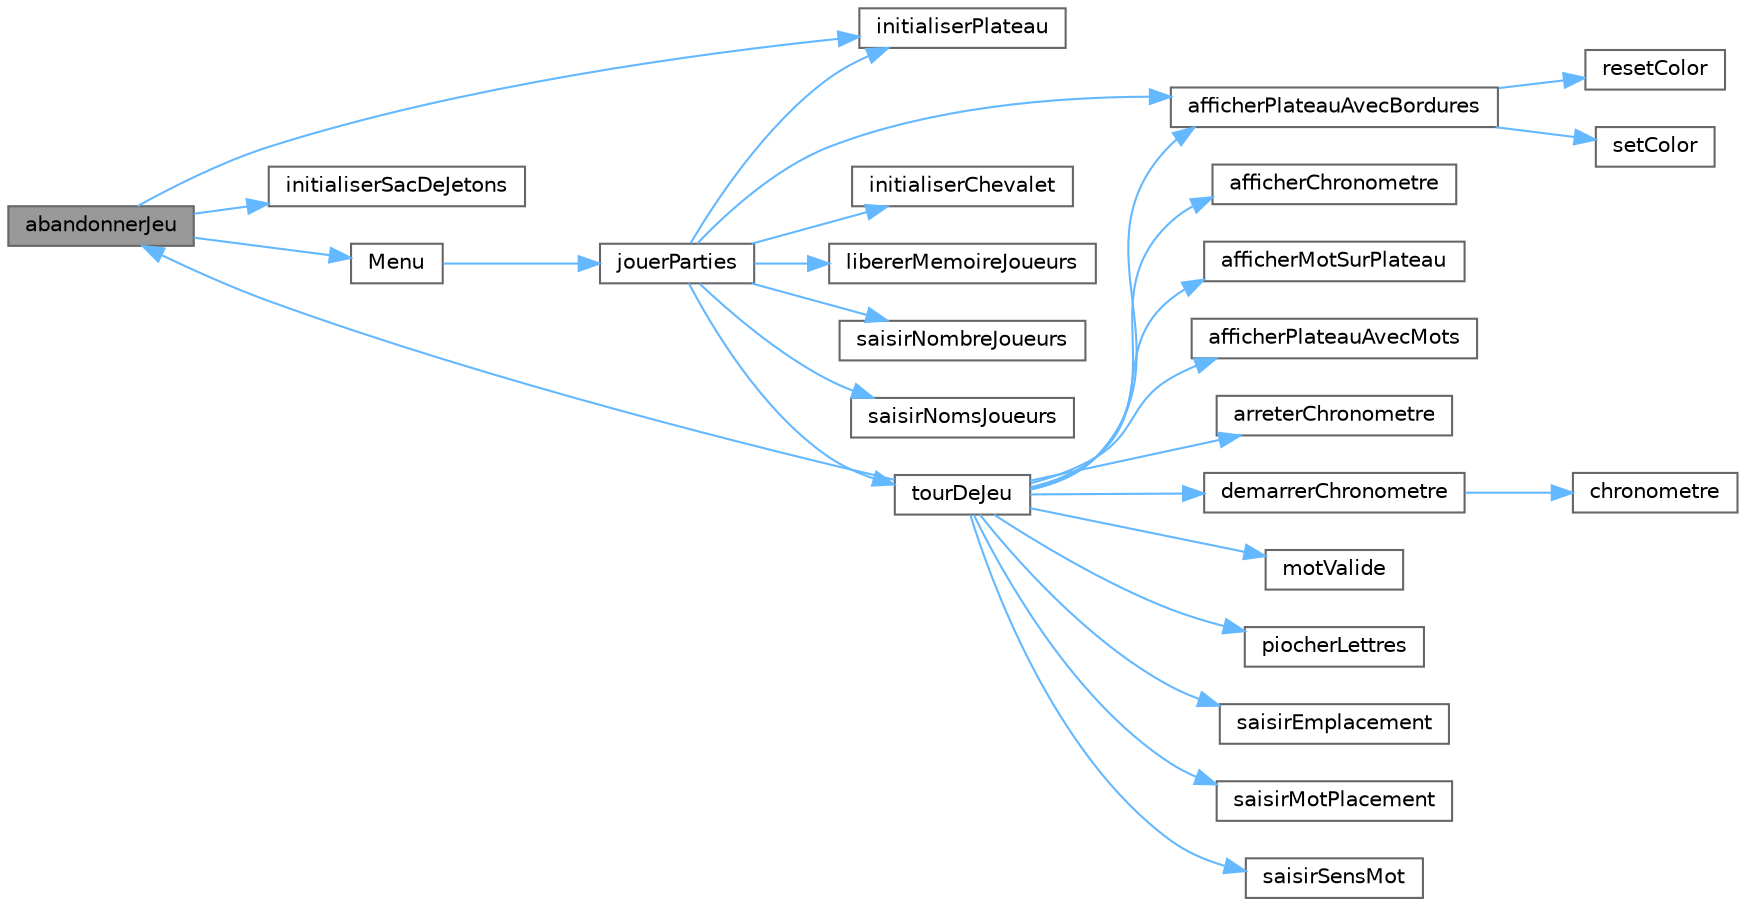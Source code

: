 digraph "abandonnerJeu"
{
 // LATEX_PDF_SIZE
  bgcolor="transparent";
  edge [fontname=Helvetica,fontsize=10,labelfontname=Helvetica,labelfontsize=10];
  node [fontname=Helvetica,fontsize=10,shape=box,height=0.2,width=0.4];
  rankdir="LR";
  Node1 [id="Node000001",label="abandonnerJeu",height=0.2,width=0.4,color="gray40", fillcolor="grey60", style="filled", fontcolor="black",tooltip=" "];
  Node1 -> Node2 [id="edge53_Node000001_Node000002",color="steelblue1",style="solid",tooltip=" "];
  Node2 [id="Node000002",label="initialiserPlateau",height=0.2,width=0.4,color="grey40", fillcolor="white", style="filled",URL="$sspgm_8c.html#a7542b1a0bab64f040b0207557390ef70",tooltip=" "];
  Node1 -> Node3 [id="edge54_Node000001_Node000003",color="steelblue1",style="solid",tooltip=" "];
  Node3 [id="Node000003",label="initialiserSacDeJetons",height=0.2,width=0.4,color="grey40", fillcolor="white", style="filled",URL="$sspgm_8c.html#a1c91f2bb19a517cd09d40a437015f526",tooltip=" "];
  Node1 -> Node4 [id="edge55_Node000001_Node000004",color="steelblue1",style="solid",tooltip=" "];
  Node4 [id="Node000004",label="Menu",height=0.2,width=0.4,color="grey40", fillcolor="white", style="filled",URL="$sspgm_8c.html#a6b0067666ba7d74453f3a3c2c61d84a6",tooltip=" "];
  Node4 -> Node5 [id="edge56_Node000004_Node000005",color="steelblue1",style="solid",tooltip=" "];
  Node5 [id="Node000005",label="jouerParties",height=0.2,width=0.4,color="grey40", fillcolor="white", style="filled",URL="$sspgm_8c.html#ab8b1fd45c61c8a6cbedf8a1bdb74b921",tooltip=" "];
  Node5 -> Node6 [id="edge57_Node000005_Node000006",color="steelblue1",style="solid",tooltip=" "];
  Node6 [id="Node000006",label="afficherPlateauAvecBordures",height=0.2,width=0.4,color="grey40", fillcolor="white", style="filled",URL="$sspgm_8c.html#aafe6c1764fdcac8f2f297762d0c6484d",tooltip=" "];
  Node6 -> Node7 [id="edge58_Node000006_Node000007",color="steelblue1",style="solid",tooltip=" "];
  Node7 [id="Node000007",label="resetColor",height=0.2,width=0.4,color="grey40", fillcolor="white", style="filled",URL="$sspgm_8c.html#afe00396766eb6b8ca4674de4c5d3d949",tooltip=" "];
  Node6 -> Node8 [id="edge59_Node000006_Node000008",color="steelblue1",style="solid",tooltip=" "];
  Node8 [id="Node000008",label="setColor",height=0.2,width=0.4,color="grey40", fillcolor="white", style="filled",URL="$sspgm_8c.html#a75b9cb32ff80bf061791beb01a8433d0",tooltip=" "];
  Node5 -> Node9 [id="edge60_Node000005_Node000009",color="steelblue1",style="solid",tooltip=" "];
  Node9 [id="Node000009",label="initialiserChevalet",height=0.2,width=0.4,color="grey40", fillcolor="white", style="filled",URL="$sspgm_8c.html#ab42256bf99a127446582147bcab7517d",tooltip=" "];
  Node5 -> Node2 [id="edge61_Node000005_Node000002",color="steelblue1",style="solid",tooltip=" "];
  Node5 -> Node10 [id="edge62_Node000005_Node000010",color="steelblue1",style="solid",tooltip=" "];
  Node10 [id="Node000010",label="libererMemoireJoueurs",height=0.2,width=0.4,color="grey40", fillcolor="white", style="filled",URL="$sspgm_8c.html#a6b8b52777c2a123f3b038f2c1dcb08ff",tooltip=" "];
  Node5 -> Node11 [id="edge63_Node000005_Node000011",color="steelblue1",style="solid",tooltip=" "];
  Node11 [id="Node000011",label="saisirNombreJoueurs",height=0.2,width=0.4,color="grey40", fillcolor="white", style="filled",URL="$sspgm_8c.html#ac2d52dae5f7f866b48fedecf4cb85819",tooltip=" "];
  Node5 -> Node12 [id="edge64_Node000005_Node000012",color="steelblue1",style="solid",tooltip=" "];
  Node12 [id="Node000012",label="saisirNomsJoueurs",height=0.2,width=0.4,color="grey40", fillcolor="white", style="filled",URL="$sspgm_8c.html#af6e24be33010eaa11b5bed912225917e",tooltip=" "];
  Node5 -> Node13 [id="edge65_Node000005_Node000013",color="steelblue1",style="solid",tooltip=" "];
  Node13 [id="Node000013",label="tourDeJeu",height=0.2,width=0.4,color="grey40", fillcolor="white", style="filled",URL="$sspgm_8c.html#a8c9be5841b813b76cb58fb875a726720",tooltip=" "];
  Node13 -> Node1 [id="edge66_Node000013_Node000001",color="steelblue1",style="solid",tooltip=" "];
  Node13 -> Node14 [id="edge67_Node000013_Node000014",color="steelblue1",style="solid",tooltip=" "];
  Node14 [id="Node000014",label="afficherChronometre",height=0.2,width=0.4,color="grey40", fillcolor="white", style="filled",URL="$sspgm_8c.html#a5c53e4e38a5a5dd0255154f34b2f97f5",tooltip=" "];
  Node13 -> Node15 [id="edge68_Node000013_Node000015",color="steelblue1",style="solid",tooltip=" "];
  Node15 [id="Node000015",label="afficherMotSurPlateau",height=0.2,width=0.4,color="grey40", fillcolor="white", style="filled",URL="$sspgm_8c.html#acf9028e4c97a01a61799466467dd8328",tooltip=" "];
  Node13 -> Node6 [id="edge69_Node000013_Node000006",color="steelblue1",style="solid",tooltip=" "];
  Node13 -> Node16 [id="edge70_Node000013_Node000016",color="steelblue1",style="solid",tooltip=" "];
  Node16 [id="Node000016",label="afficherPlateauAvecMots",height=0.2,width=0.4,color="grey40", fillcolor="white", style="filled",URL="$sspgm_8c.html#a0ec96f0e78daea20fbaadfaa0265ef7d",tooltip=" "];
  Node13 -> Node17 [id="edge71_Node000013_Node000017",color="steelblue1",style="solid",tooltip=" "];
  Node17 [id="Node000017",label="arreterChronometre",height=0.2,width=0.4,color="grey40", fillcolor="white", style="filled",URL="$sspgm_8c.html#a0a0e06d44d3181d5d789c0edf117bd1f",tooltip=" "];
  Node13 -> Node18 [id="edge72_Node000013_Node000018",color="steelblue1",style="solid",tooltip=" "];
  Node18 [id="Node000018",label="demarrerChronometre",height=0.2,width=0.4,color="grey40", fillcolor="white", style="filled",URL="$sspgm_8c.html#a138484bf93fbfd911dde40aba32ec463",tooltip=" "];
  Node18 -> Node19 [id="edge73_Node000018_Node000019",color="steelblue1",style="solid",tooltip=" "];
  Node19 [id="Node000019",label="chronometre",height=0.2,width=0.4,color="grey40", fillcolor="white", style="filled",URL="$sspgm_8c.html#a221172025df8249130db3f63f93d7332",tooltip=" "];
  Node13 -> Node20 [id="edge74_Node000013_Node000020",color="steelblue1",style="solid",tooltip=" "];
  Node20 [id="Node000020",label="motValide",height=0.2,width=0.4,color="grey40", fillcolor="white", style="filled",URL="$sspgm_8c.html#a3035e93c68052101047b79fc93660680",tooltip=" "];
  Node13 -> Node21 [id="edge75_Node000013_Node000021",color="steelblue1",style="solid",tooltip=" "];
  Node21 [id="Node000021",label="piocherLettres",height=0.2,width=0.4,color="grey40", fillcolor="white", style="filled",URL="$sspgm_8c.html#a5128519771d9eb20c4a417a47b42336b",tooltip=" "];
  Node13 -> Node22 [id="edge76_Node000013_Node000022",color="steelblue1",style="solid",tooltip=" "];
  Node22 [id="Node000022",label="saisirEmplacement",height=0.2,width=0.4,color="grey40", fillcolor="white", style="filled",URL="$sspgm_8c.html#a6ebe1942c0cc6bcf1add4113169b5056",tooltip=" "];
  Node13 -> Node23 [id="edge77_Node000013_Node000023",color="steelblue1",style="solid",tooltip=" "];
  Node23 [id="Node000023",label="saisirMotPlacement",height=0.2,width=0.4,color="grey40", fillcolor="white", style="filled",URL="$sspgm_8c.html#ae39022681322f8055ae7e411ee5052b0",tooltip=" "];
  Node13 -> Node24 [id="edge78_Node000013_Node000024",color="steelblue1",style="solid",tooltip=" "];
  Node24 [id="Node000024",label="saisirSensMot",height=0.2,width=0.4,color="grey40", fillcolor="white", style="filled",URL="$sspgm_8c.html#aabe753c71634fa9afaef8ba7cfdeeaa1",tooltip=" "];
}

